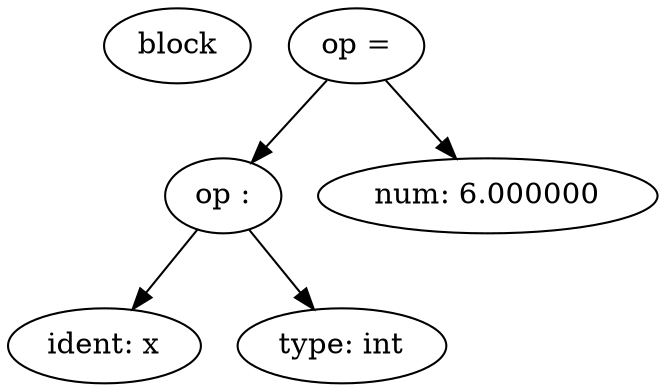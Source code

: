 digraph G {
0[label="block"];
1[label="ident: x"];
2[label="op :"];
3[label="type: int"];
4[label="op ="];
5[label="num: 6.000000"];
2->1 ;
2->3 ;
4->2 ;
4->5 ;
}
